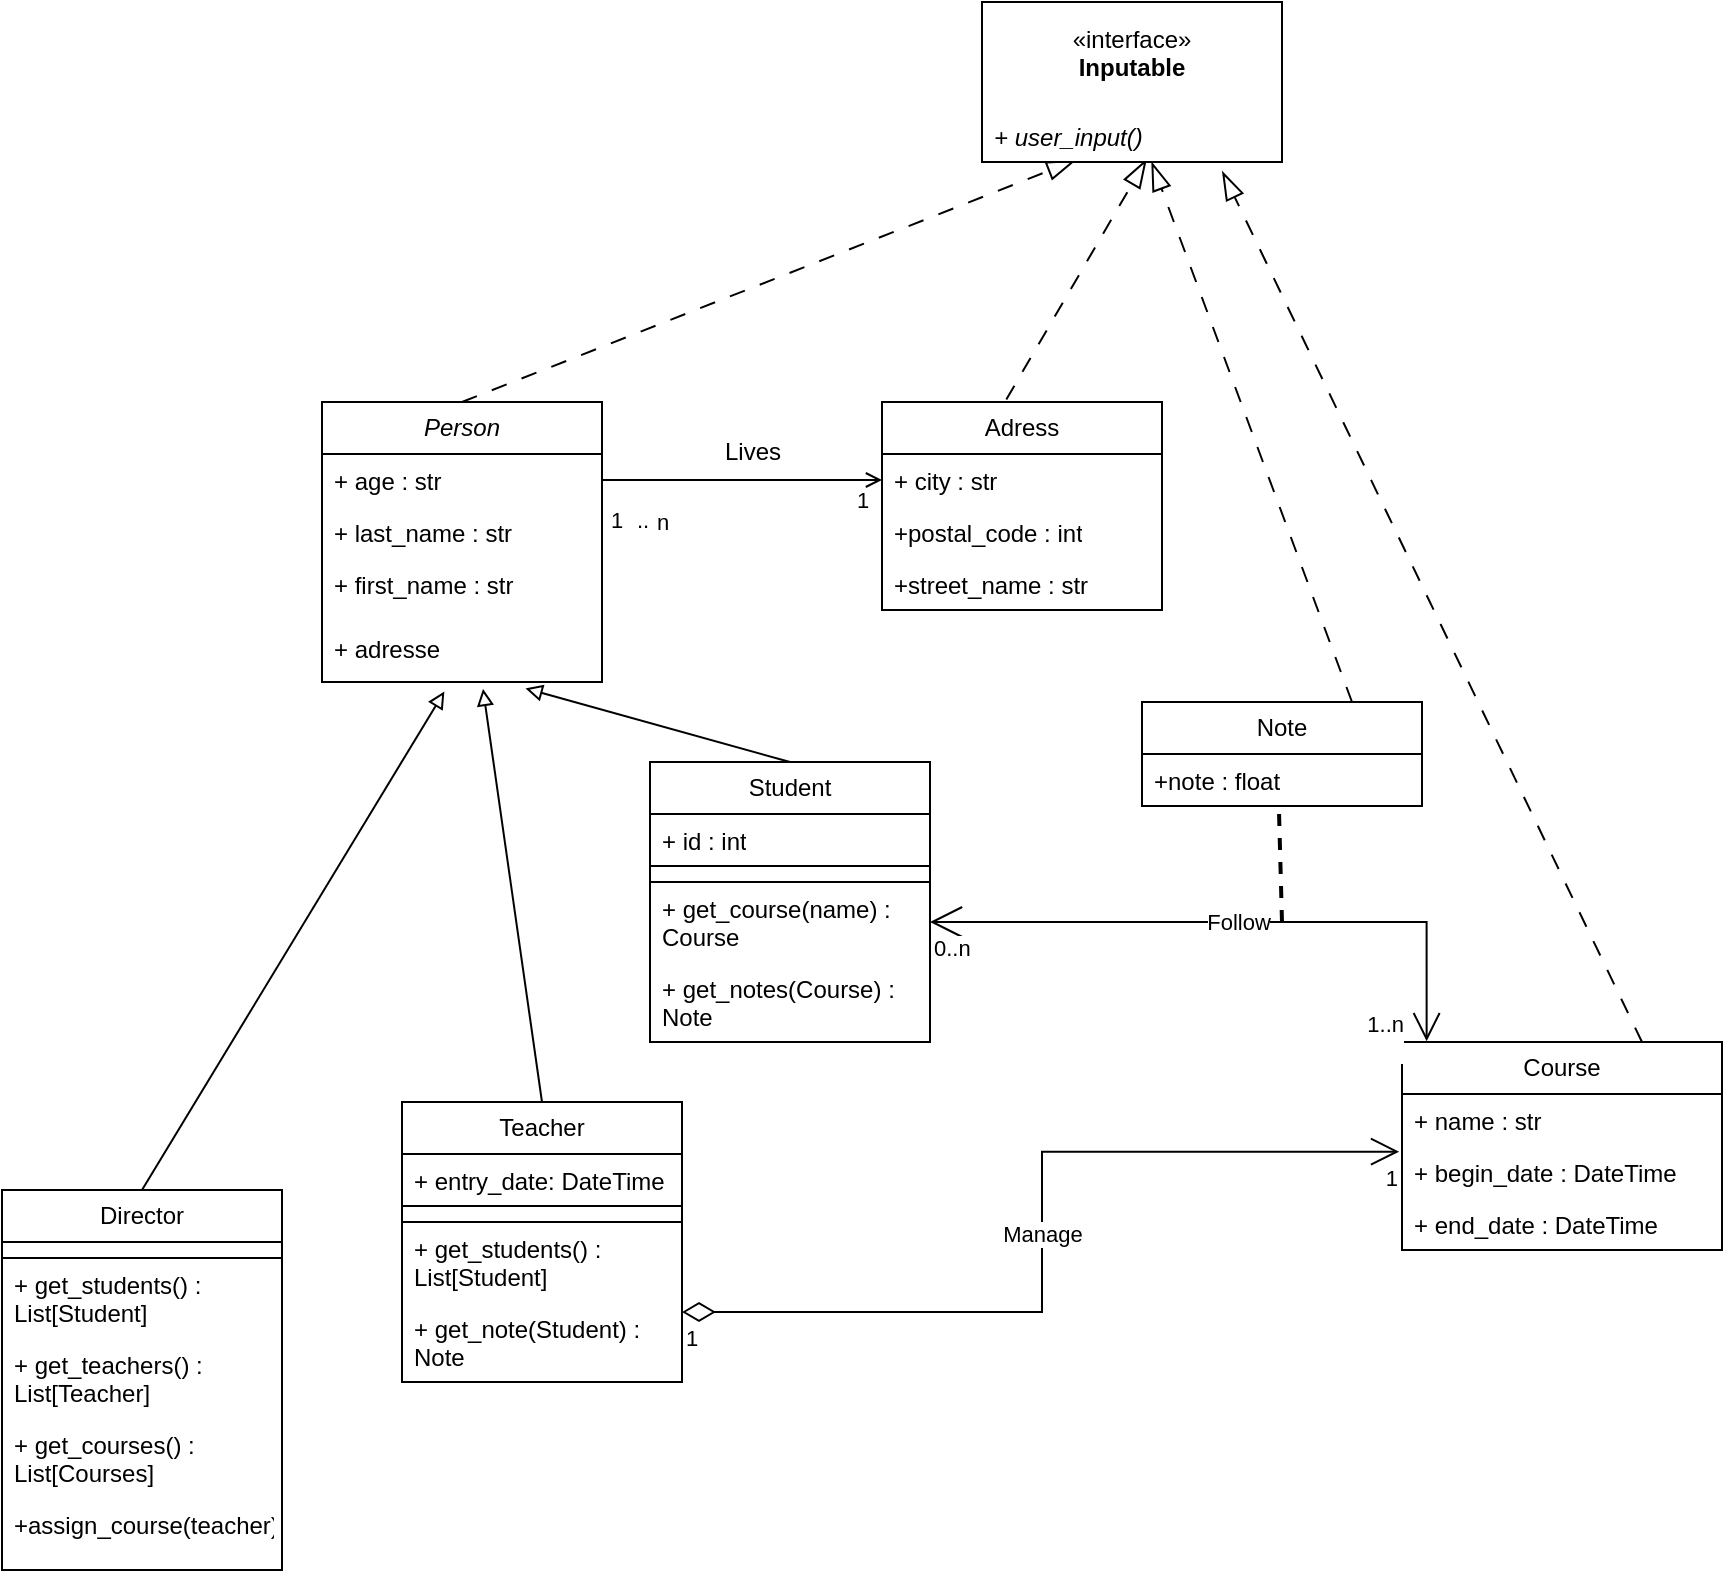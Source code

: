 <mxfile version="22.1.22" type="embed">
  <diagram name="Page-1" id="5e1hApsxt1_k2KYxcRRe">
    <mxGraphModel dx="1444" dy="308" grid="1" gridSize="10" guides="1" tooltips="1" connect="1" arrows="1" fold="1" page="1" pageScale="1" pageWidth="827" pageHeight="1169" math="0" shadow="0">
      <root>
        <mxCell id="0" />
        <mxCell id="1" parent="0" />
        <mxCell id="mFrYlg1bk1QKZE4jiOjr-52" value="&lt;i&gt;Person&lt;/i&gt;" style="swimlane;fontStyle=0;childLayout=stackLayout;horizontal=1;startSize=26;fillColor=none;horizontalStack=0;resizeParent=1;resizeParentMax=0;resizeLast=0;collapsible=1;marginBottom=0;whiteSpace=wrap;html=1;" parent="1" vertex="1">
          <mxGeometry x="110" y="210" width="140" height="140" as="geometry" />
        </mxCell>
        <mxCell id="mFrYlg1bk1QKZE4jiOjr-53" value="+ age : str" style="text;strokeColor=none;fillColor=none;align=left;verticalAlign=top;spacingLeft=4;spacingRight=4;overflow=hidden;rotatable=0;points=[[0,0.5],[1,0.5]];portConstraint=eastwest;whiteSpace=wrap;html=1;" parent="mFrYlg1bk1QKZE4jiOjr-52" vertex="1">
          <mxGeometry y="26" width="140" height="26" as="geometry" />
        </mxCell>
        <mxCell id="mFrYlg1bk1QKZE4jiOjr-54" value="+ last_name : str" style="text;strokeColor=none;fillColor=none;align=left;verticalAlign=top;spacingLeft=4;spacingRight=4;overflow=hidden;rotatable=0;points=[[0,0.5],[1,0.5]];portConstraint=eastwest;whiteSpace=wrap;html=1;" parent="mFrYlg1bk1QKZE4jiOjr-52" vertex="1">
          <mxGeometry y="52" width="140" height="26" as="geometry" />
        </mxCell>
        <mxCell id="mFrYlg1bk1QKZE4jiOjr-55" value="+ first_name : str" style="text;strokeColor=none;fillColor=none;align=left;verticalAlign=top;spacingLeft=4;spacingRight=4;overflow=hidden;rotatable=0;points=[[0,0.5],[1,0.5]];portConstraint=eastwest;whiteSpace=wrap;html=1;" parent="mFrYlg1bk1QKZE4jiOjr-52" vertex="1">
          <mxGeometry y="78" width="140" height="32" as="geometry" />
        </mxCell>
        <mxCell id="mFrYlg1bk1QKZE4jiOjr-56" value="+ adresse" style="text;strokeColor=none;fillColor=none;align=left;verticalAlign=top;spacingLeft=4;spacingRight=4;overflow=hidden;rotatable=0;points=[[0,0.5],[1,0.5]];portConstraint=eastwest;whiteSpace=wrap;html=1;" parent="mFrYlg1bk1QKZE4jiOjr-52" vertex="1">
          <mxGeometry y="110" width="140" height="30" as="geometry" />
        </mxCell>
        <mxCell id="mFrYlg1bk1QKZE4jiOjr-57" value="&lt;span style=&quot;text-align: left;&quot;&gt;Adress&lt;/span&gt;" style="swimlane;fontStyle=0;childLayout=stackLayout;horizontal=1;startSize=26;fillColor=none;horizontalStack=0;resizeParent=1;resizeParentMax=0;resizeLast=0;collapsible=1;marginBottom=0;whiteSpace=wrap;html=1;" parent="1" vertex="1">
          <mxGeometry x="390" y="210" width="140" height="104" as="geometry" />
        </mxCell>
        <mxCell id="mFrYlg1bk1QKZE4jiOjr-58" value="+ city : str" style="text;strokeColor=none;fillColor=none;align=left;verticalAlign=top;spacingLeft=4;spacingRight=4;overflow=hidden;rotatable=0;points=[[0,0.5],[1,0.5]];portConstraint=eastwest;whiteSpace=wrap;html=1;" parent="mFrYlg1bk1QKZE4jiOjr-57" vertex="1">
          <mxGeometry y="26" width="140" height="26" as="geometry" />
        </mxCell>
        <mxCell id="mFrYlg1bk1QKZE4jiOjr-59" value="+postal_code : int" style="text;strokeColor=none;fillColor=none;align=left;verticalAlign=top;spacingLeft=4;spacingRight=4;overflow=hidden;rotatable=0;points=[[0,0.5],[1,0.5]];portConstraint=eastwest;whiteSpace=wrap;html=1;" parent="mFrYlg1bk1QKZE4jiOjr-57" vertex="1">
          <mxGeometry y="52" width="140" height="26" as="geometry" />
        </mxCell>
        <mxCell id="mFrYlg1bk1QKZE4jiOjr-60" value="+street_name : str" style="text;strokeColor=none;fillColor=none;align=left;verticalAlign=top;spacingLeft=4;spacingRight=4;overflow=hidden;rotatable=0;points=[[0,0.5],[1,0.5]];portConstraint=eastwest;whiteSpace=wrap;html=1;" parent="mFrYlg1bk1QKZE4jiOjr-57" vertex="1">
          <mxGeometry y="78" width="140" height="26" as="geometry" />
        </mxCell>
        <mxCell id="mFrYlg1bk1QKZE4jiOjr-61" value="" style="endArrow=none;endFill=0;html=1;rounded=0;entryX=1;entryY=0.5;entryDx=0;entryDy=0;exitX=0;exitY=0.5;exitDx=0;exitDy=0;startArrow=open;startFill=0;" parent="1" source="mFrYlg1bk1QKZE4jiOjr-58" target="mFrYlg1bk1QKZE4jiOjr-53" edge="1">
          <mxGeometry width="160" relative="1" as="geometry">
            <mxPoint x="390" y="210" as="sourcePoint" />
            <mxPoint x="380" y="240" as="targetPoint" />
          </mxGeometry>
        </mxCell>
        <mxCell id="mFrYlg1bk1QKZE4jiOjr-63" value="n" style="edgeLabel;html=1;align=center;verticalAlign=middle;resizable=0;points=[];" parent="mFrYlg1bk1QKZE4jiOjr-61" vertex="1" connectable="0">
          <mxGeometry x="-0.79" relative="1" as="geometry">
            <mxPoint x="-96" y="21" as="offset" />
          </mxGeometry>
        </mxCell>
        <mxCell id="mFrYlg1bk1QKZE4jiOjr-65" value="1" style="edgeLabel;html=1;align=center;verticalAlign=middle;resizable=0;points=[];" parent="mFrYlg1bk1QKZE4jiOjr-61" vertex="1" connectable="0">
          <mxGeometry x="0.831" relative="1" as="geometry">
            <mxPoint x="-5" y="20" as="offset" />
          </mxGeometry>
        </mxCell>
        <mxCell id="mFrYlg1bk1QKZE4jiOjr-66" value=".." style="edgeLabel;html=1;align=center;verticalAlign=middle;resizable=0;points=[];" parent="mFrYlg1bk1QKZE4jiOjr-61" vertex="1" connectable="0">
          <mxGeometry x="-0.123" y="1" relative="1" as="geometry">
            <mxPoint x="-59" y="19" as="offset" />
          </mxGeometry>
        </mxCell>
        <mxCell id="mFrYlg1bk1QKZE4jiOjr-67" value="1" style="edgeLabel;html=1;align=center;verticalAlign=middle;resizable=0;points=[];" parent="mFrYlg1bk1QKZE4jiOjr-61" vertex="1" connectable="0">
          <mxGeometry x="0.844" y="2" relative="1" as="geometry">
            <mxPoint x="119" y="8" as="offset" />
          </mxGeometry>
        </mxCell>
        <mxCell id="0-rDXfHknbJrmzrThzKK-1" value="Lives" style="text;html=1;align=center;verticalAlign=middle;resizable=0;points=[];autosize=1;strokeColor=none;fillColor=none;" parent="1" vertex="1">
          <mxGeometry x="300" y="220" width="50" height="30" as="geometry" />
        </mxCell>
        <mxCell id="0-rDXfHknbJrmzrThzKK-2" value="Student" style="swimlane;fontStyle=0;childLayout=stackLayout;horizontal=1;startSize=26;fillColor=none;horizontalStack=0;resizeParent=1;resizeParentMax=0;resizeLast=0;collapsible=1;marginBottom=0;whiteSpace=wrap;html=1;" parent="1" vertex="1">
          <mxGeometry x="274" y="390" width="140" height="140" as="geometry">
            <mxRectangle x="270" y="230" width="80" height="30" as="alternateBounds" />
          </mxGeometry>
        </mxCell>
        <mxCell id="0-rDXfHknbJrmzrThzKK-3" value="+ id : int" style="text;strokeColor=none;fillColor=none;align=left;verticalAlign=top;spacingLeft=4;spacingRight=4;overflow=hidden;rotatable=0;points=[[0,0.5],[1,0.5]];portConstraint=eastwest;whiteSpace=wrap;html=1;" parent="0-rDXfHknbJrmzrThzKK-2" vertex="1">
          <mxGeometry y="26" width="140" height="26" as="geometry" />
        </mxCell>
        <mxCell id="10" value="" style="rounded=0;whiteSpace=wrap;html=1;" parent="0-rDXfHknbJrmzrThzKK-2" vertex="1">
          <mxGeometry y="52" width="140" height="8" as="geometry" />
        </mxCell>
        <mxCell id="7" value="+ get_course(name) : Course" style="text;strokeColor=none;fillColor=none;align=left;verticalAlign=top;spacingLeft=4;spacingRight=4;overflow=hidden;rotatable=0;points=[[0,0.5],[1,0.5]];portConstraint=eastwest;whiteSpace=wrap;html=1;" parent="0-rDXfHknbJrmzrThzKK-2" vertex="1">
          <mxGeometry y="60" width="140" height="40" as="geometry" />
        </mxCell>
        <mxCell id="16" value="+ get_notes(Course) : Note" style="text;strokeColor=none;fillColor=none;align=left;verticalAlign=top;spacingLeft=4;spacingRight=4;overflow=hidden;rotatable=0;points=[[0,0.5],[1,0.5]];portConstraint=eastwest;whiteSpace=wrap;html=1;" parent="0-rDXfHknbJrmzrThzKK-2" vertex="1">
          <mxGeometry y="100" width="140" height="40" as="geometry" />
        </mxCell>
        <mxCell id="0-rDXfHknbJrmzrThzKK-6" value="" style="endArrow=block;endFill=0;html=1;rounded=0;entryX=0.727;entryY=1.107;entryDx=0;entryDy=0;entryPerimeter=0;exitX=0.5;exitY=0;exitDx=0;exitDy=0;" parent="1" source="0-rDXfHknbJrmzrThzKK-2" target="mFrYlg1bk1QKZE4jiOjr-56" edge="1">
          <mxGeometry width="160" relative="1" as="geometry">
            <mxPoint x="340" y="360" as="sourcePoint" />
            <mxPoint x="370" y="440" as="targetPoint" />
          </mxGeometry>
        </mxCell>
        <mxCell id="0-rDXfHknbJrmzrThzKK-7" value="Teacher" style="swimlane;fontStyle=0;childLayout=stackLayout;horizontal=1;startSize=26;fillColor=none;horizontalStack=0;resizeParent=1;resizeParentMax=0;resizeLast=0;collapsible=1;marginBottom=0;whiteSpace=wrap;html=1;" parent="1" vertex="1">
          <mxGeometry x="150" y="560" width="140" height="140" as="geometry" />
        </mxCell>
        <mxCell id="0-rDXfHknbJrmzrThzKK-13" value="+ entry_date: DateTime" style="text;strokeColor=none;fillColor=none;align=left;verticalAlign=top;spacingLeft=4;spacingRight=4;overflow=hidden;rotatable=0;points=[[0,0.5],[1,0.5]];portConstraint=eastwest;whiteSpace=wrap;html=1;" parent="0-rDXfHknbJrmzrThzKK-7" vertex="1">
          <mxGeometry y="26" width="140" height="26" as="geometry" />
        </mxCell>
        <mxCell id="13" value="" style="rounded=0;whiteSpace=wrap;html=1;" parent="0-rDXfHknbJrmzrThzKK-7" vertex="1">
          <mxGeometry y="52" width="140" height="8" as="geometry" />
        </mxCell>
        <mxCell id="14" value="+ get_students() : List[Student]" style="text;strokeColor=none;fillColor=none;align=left;verticalAlign=top;spacingLeft=4;spacingRight=4;overflow=hidden;rotatable=0;points=[[0,0.5],[1,0.5]];portConstraint=eastwest;whiteSpace=wrap;html=1;" parent="0-rDXfHknbJrmzrThzKK-7" vertex="1">
          <mxGeometry y="60" width="140" height="40" as="geometry" />
        </mxCell>
        <mxCell id="15" value="+ get_note(Student) : Note" style="text;strokeColor=none;fillColor=none;align=left;verticalAlign=top;spacingLeft=4;spacingRight=4;overflow=hidden;rotatable=0;points=[[0,0.5],[1,0.5]];portConstraint=eastwest;whiteSpace=wrap;html=1;" parent="0-rDXfHknbJrmzrThzKK-7" vertex="1">
          <mxGeometry y="100" width="140" height="40" as="geometry" />
        </mxCell>
        <mxCell id="0-rDXfHknbJrmzrThzKK-9" value="" style="endArrow=block;endFill=0;html=1;rounded=0;entryX=0.575;entryY=1.116;entryDx=0;entryDy=0;entryPerimeter=0;exitX=0.5;exitY=0;exitDx=0;exitDy=0;" parent="1" source="0-rDXfHknbJrmzrThzKK-7" target="mFrYlg1bk1QKZE4jiOjr-56" edge="1">
          <mxGeometry width="160" relative="1" as="geometry">
            <mxPoint x="217.5" y="439" as="sourcePoint" />
            <mxPoint x="312.5" y="340" as="targetPoint" />
          </mxGeometry>
        </mxCell>
        <mxCell id="0-rDXfHknbJrmzrThzKK-11" value="Director" style="swimlane;fontStyle=0;childLayout=stackLayout;horizontal=1;startSize=26;fillColor=none;horizontalStack=0;resizeParent=1;resizeParentMax=0;resizeLast=0;collapsible=1;marginBottom=0;whiteSpace=wrap;html=1;" parent="1" vertex="1">
          <mxGeometry x="-50" y="604" width="140" height="190" as="geometry" />
        </mxCell>
        <mxCell id="18" value="" style="rounded=0;whiteSpace=wrap;html=1;" parent="0-rDXfHknbJrmzrThzKK-11" vertex="1">
          <mxGeometry y="26" width="140" height="8" as="geometry" />
        </mxCell>
        <mxCell id="19" value="+ get_students() : List[Student]" style="text;strokeColor=none;fillColor=none;align=left;verticalAlign=top;spacingLeft=4;spacingRight=4;overflow=hidden;rotatable=0;points=[[0,0.5],[1,0.5]];portConstraint=eastwest;whiteSpace=wrap;html=1;" parent="0-rDXfHknbJrmzrThzKK-11" vertex="1">
          <mxGeometry y="34" width="140" height="40" as="geometry" />
        </mxCell>
        <mxCell id="20" value="+ get_teachers() : List[Teacher]" style="text;strokeColor=none;fillColor=none;align=left;verticalAlign=top;spacingLeft=4;spacingRight=4;overflow=hidden;rotatable=0;points=[[0,0.5],[1,0.5]];portConstraint=eastwest;whiteSpace=wrap;html=1;" parent="0-rDXfHknbJrmzrThzKK-11" vertex="1">
          <mxGeometry y="74" width="140" height="40" as="geometry" />
        </mxCell>
        <mxCell id="21" value="+ get_courses() : List[Courses]" style="text;strokeColor=none;fillColor=none;align=left;verticalAlign=top;spacingLeft=4;spacingRight=4;overflow=hidden;rotatable=0;points=[[0,0.5],[1,0.5]];portConstraint=eastwest;whiteSpace=wrap;html=1;" parent="0-rDXfHknbJrmzrThzKK-11" vertex="1">
          <mxGeometry y="114" width="140" height="40" as="geometry" />
        </mxCell>
        <mxCell id="22" value="+assign_course(teacher)" style="text;strokeColor=none;fillColor=none;align=left;verticalAlign=top;spacingLeft=4;spacingRight=4;overflow=hidden;rotatable=0;points=[[0,0.5],[1,0.5]];portConstraint=eastwest;whiteSpace=wrap;html=1;" parent="0-rDXfHknbJrmzrThzKK-11" vertex="1">
          <mxGeometry y="154" width="140" height="36" as="geometry" />
        </mxCell>
        <mxCell id="0-rDXfHknbJrmzrThzKK-12" value="" style="endArrow=block;endFill=0;html=1;rounded=0;entryX=0.437;entryY=1.16;entryDx=0;entryDy=0;entryPerimeter=0;exitX=0.5;exitY=0;exitDx=0;exitDy=0;" parent="1" source="0-rDXfHknbJrmzrThzKK-11" target="mFrYlg1bk1QKZE4jiOjr-56" edge="1">
          <mxGeometry width="160" relative="1" as="geometry">
            <mxPoint x="315" y="460" as="sourcePoint" />
            <mxPoint x="240" y="363" as="targetPoint" />
          </mxGeometry>
        </mxCell>
        <mxCell id="0-rDXfHknbJrmzrThzKK-14" value="Course" style="swimlane;fontStyle=0;childLayout=stackLayout;horizontal=1;startSize=26;fillColor=none;horizontalStack=0;resizeParent=1;resizeParentMax=0;resizeLast=0;collapsible=1;marginBottom=0;whiteSpace=wrap;html=1;" parent="1" vertex="1">
          <mxGeometry x="650" y="530" width="160" height="104" as="geometry" />
        </mxCell>
        <mxCell id="0-rDXfHknbJrmzrThzKK-15" value="+ name : str" style="text;strokeColor=none;fillColor=none;align=left;verticalAlign=top;spacingLeft=4;spacingRight=4;overflow=hidden;rotatable=0;points=[[0,0.5],[1,0.5]];portConstraint=eastwest;whiteSpace=wrap;html=1;" parent="0-rDXfHknbJrmzrThzKK-14" vertex="1">
          <mxGeometry y="26" width="160" height="26" as="geometry" />
        </mxCell>
        <mxCell id="0-rDXfHknbJrmzrThzKK-16" value="+ begin_date : DateTime" style="text;strokeColor=none;fillColor=none;align=left;verticalAlign=top;spacingLeft=4;spacingRight=4;overflow=hidden;rotatable=0;points=[[0,0.5],[1,0.5]];portConstraint=eastwest;whiteSpace=wrap;html=1;" parent="0-rDXfHknbJrmzrThzKK-14" vertex="1">
          <mxGeometry y="52" width="160" height="26" as="geometry" />
        </mxCell>
        <mxCell id="0-rDXfHknbJrmzrThzKK-17" value="+ end_date : DateTime" style="text;strokeColor=none;fillColor=none;align=left;verticalAlign=top;spacingLeft=4;spacingRight=4;overflow=hidden;rotatable=0;points=[[0,0.5],[1,0.5]];portConstraint=eastwest;whiteSpace=wrap;html=1;" parent="0-rDXfHknbJrmzrThzKK-14" vertex="1">
          <mxGeometry y="78" width="160" height="26" as="geometry" />
        </mxCell>
        <mxCell id="0-rDXfHknbJrmzrThzKK-18" value="Note" style="swimlane;fontStyle=0;childLayout=stackLayout;horizontal=1;startSize=26;fillColor=none;horizontalStack=0;resizeParent=1;resizeParentMax=0;resizeLast=0;collapsible=1;marginBottom=0;whiteSpace=wrap;html=1;" parent="1" vertex="1">
          <mxGeometry x="520" y="360" width="140" height="52" as="geometry" />
        </mxCell>
        <mxCell id="0-rDXfHknbJrmzrThzKK-19" value="+note : float" style="text;strokeColor=none;fillColor=none;align=left;verticalAlign=top;spacingLeft=4;spacingRight=4;overflow=hidden;rotatable=0;points=[[0,0.5],[1,0.5]];portConstraint=eastwest;whiteSpace=wrap;html=1;" parent="0-rDXfHknbJrmzrThzKK-18" vertex="1">
          <mxGeometry y="26" width="140" height="26" as="geometry" />
        </mxCell>
        <mxCell id="0-rDXfHknbJrmzrThzKK-23" value="Manage" style="endArrow=open;html=1;endSize=12;startArrow=diamondThin;startSize=14;startFill=0;edgeStyle=orthogonalEdgeStyle;rounded=0;exitX=1;exitY=0.75;exitDx=0;exitDy=0;entryX=-0.009;entryY=0.11;entryDx=0;entryDy=0;entryPerimeter=0;" parent="1" source="0-rDXfHknbJrmzrThzKK-7" target="0-rDXfHknbJrmzrThzKK-16" edge="1">
          <mxGeometry relative="1" as="geometry">
            <mxPoint x="310" y="500" as="sourcePoint" />
            <mxPoint x="470" y="500" as="targetPoint" />
          </mxGeometry>
        </mxCell>
        <mxCell id="0-rDXfHknbJrmzrThzKK-24" value="1" style="edgeLabel;resizable=0;html=1;align=left;verticalAlign=top;" parent="0-rDXfHknbJrmzrThzKK-23" connectable="0" vertex="1">
          <mxGeometry x="-1" relative="1" as="geometry" />
        </mxCell>
        <mxCell id="0-rDXfHknbJrmzrThzKK-25" value="1" style="edgeLabel;resizable=0;html=1;align=right;verticalAlign=top;" parent="0-rDXfHknbJrmzrThzKK-23" connectable="0" vertex="1">
          <mxGeometry x="1" relative="1" as="geometry" />
        </mxCell>
        <mxCell id="0-rDXfHknbJrmzrThzKK-31" value="Follow" style="endArrow=open;html=1;endSize=12;startArrow=open;startSize=14;startFill=0;edgeStyle=orthogonalEdgeStyle;rounded=0;entryX=0.077;entryY=-0.004;entryDx=0;entryDy=0;entryPerimeter=0;exitX=1;exitY=0.5;exitDx=0;exitDy=0;" parent="1" source="7" target="0-rDXfHknbJrmzrThzKK-14" edge="1">
          <mxGeometry relative="1" as="geometry">
            <mxPoint x="430" y="410" as="sourcePoint" />
            <mxPoint x="570" y="480" as="targetPoint" />
          </mxGeometry>
        </mxCell>
        <mxCell id="0-rDXfHknbJrmzrThzKK-32" value="0..n" style="edgeLabel;resizable=0;html=1;align=left;verticalAlign=top;" parent="0-rDXfHknbJrmzrThzKK-31" connectable="0" vertex="1">
          <mxGeometry x="-1" relative="1" as="geometry" />
        </mxCell>
        <mxCell id="0-rDXfHknbJrmzrThzKK-33" value="&lt;div&gt;1..n&lt;/div&gt;&lt;div&gt;&lt;br&gt;&lt;/div&gt;" style="edgeLabel;resizable=0;html=1;align=right;verticalAlign=top;" parent="0-rDXfHknbJrmzrThzKK-31" connectable="0" vertex="1">
          <mxGeometry x="1" relative="1" as="geometry">
            <mxPoint x="-11" y="-22" as="offset" />
          </mxGeometry>
        </mxCell>
        <mxCell id="24" value="" style="endArrow=none;dashed=1;html=1;strokeWidth=2;rounded=0;entryX=0.489;entryY=1.046;entryDx=0;entryDy=0;entryPerimeter=0;" parent="1" target="0-rDXfHknbJrmzrThzKK-19" edge="1">
          <mxGeometry width="50" height="50" relative="1" as="geometry">
            <mxPoint x="590" y="470" as="sourcePoint" />
            <mxPoint x="520" y="440" as="targetPoint" />
          </mxGeometry>
        </mxCell>
        <mxCell id="29" value="" style="endArrow=blockThin;endFill=0;endSize=12;html=1;rounded=0;exitX=0.5;exitY=0;exitDx=0;exitDy=0;entryX=0.292;entryY=0.968;entryDx=0;entryDy=0;entryPerimeter=0;dashed=1;dashPattern=8 8;" parent="1" source="mFrYlg1bk1QKZE4jiOjr-52" target="28" edge="1">
          <mxGeometry width="160" relative="1" as="geometry">
            <mxPoint x="320" y="210" as="sourcePoint" />
            <mxPoint x="480" y="210" as="targetPoint" />
          </mxGeometry>
        </mxCell>
        <mxCell id="30" value="" style="endArrow=blockThin;endFill=0;endSize=12;html=1;rounded=0;exitX=0.444;exitY=-0.012;exitDx=0;exitDy=0;entryX=0.514;entryY=0.95;entryDx=0;entryDy=0;entryPerimeter=0;exitPerimeter=0;dashed=1;dashPattern=8 8;" parent="1" source="mFrYlg1bk1QKZE4jiOjr-57" target="28" edge="1">
          <mxGeometry width="160" relative="1" as="geometry">
            <mxPoint x="283" y="231" as="sourcePoint" />
            <mxPoint x="414" y="90" as="targetPoint" />
          </mxGeometry>
        </mxCell>
        <mxCell id="31" value="" style="endArrow=blockThin;endFill=0;endSize=12;html=1;rounded=0;exitX=0.75;exitY=0;exitDx=0;exitDy=0;dashed=1;dashPattern=8 8;" parent="1" source="0-rDXfHknbJrmzrThzKK-18" target="28" edge="1">
          <mxGeometry width="160" relative="1" as="geometry">
            <mxPoint x="656" y="240" as="sourcePoint" />
            <mxPoint x="550" y="100" as="targetPoint" />
          </mxGeometry>
        </mxCell>
        <mxCell id="32" value="" style="endArrow=blockThin;endFill=0;endSize=12;html=1;rounded=0;exitX=0.75;exitY=0;exitDx=0;exitDy=0;entryX=0.751;entryY=1.181;entryDx=0;entryDy=0;entryPerimeter=0;dashed=1;dashPattern=8 8;" parent="1" source="0-rDXfHknbJrmzrThzKK-14" target="28" edge="1">
          <mxGeometry width="160" relative="1" as="geometry">
            <mxPoint x="809" y="510" as="sourcePoint" />
            <mxPoint x="670" y="230" as="targetPoint" />
          </mxGeometry>
        </mxCell>
        <mxCell id="33" value="«interface»&lt;br&gt;&lt;b&gt;Inputable&lt;br&gt;&lt;br&gt;&lt;br&gt;&lt;/b&gt;" style="html=1;whiteSpace=wrap;" parent="1" vertex="1">
          <mxGeometry x="440" y="10" width="150" height="80" as="geometry" />
        </mxCell>
        <mxCell id="28" value="&lt;i&gt;+ user_input()&lt;/i&gt;" style="text;strokeColor=none;fillColor=none;align=left;verticalAlign=top;spacingLeft=4;spacingRight=4;overflow=hidden;rotatable=0;points=[[0,0.5],[1,0.5]];portConstraint=eastwest;whiteSpace=wrap;html=1;" parent="1" vertex="1">
          <mxGeometry x="440" y="64" width="160" height="26" as="geometry" />
        </mxCell>
      </root>
    </mxGraphModel>
  </diagram>
</mxfile>

